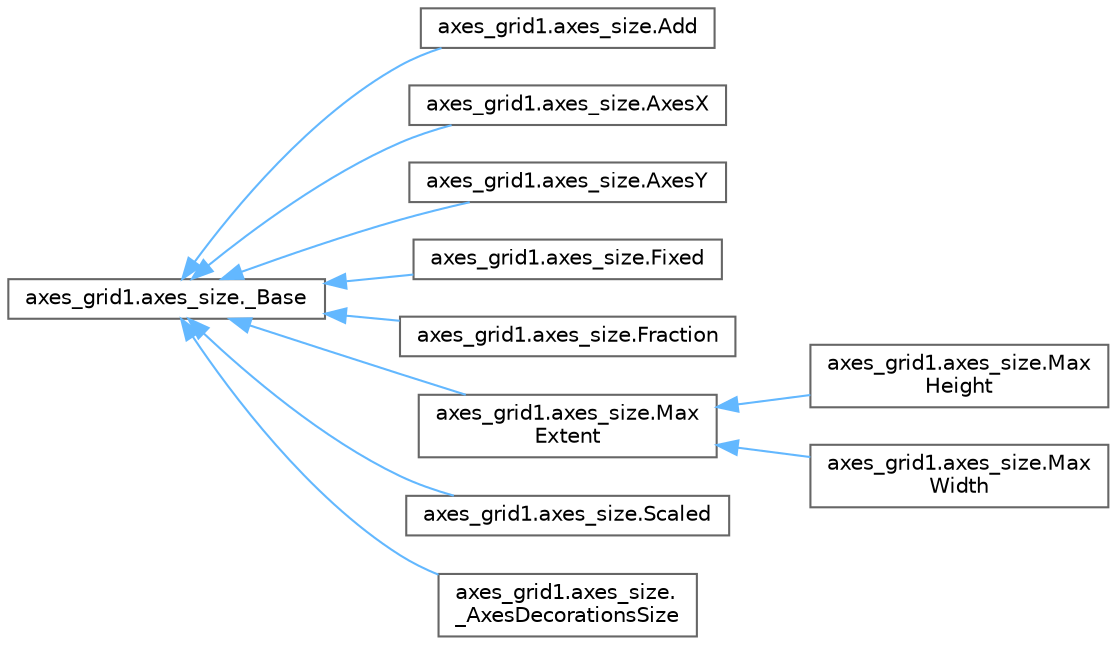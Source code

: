 digraph "Graphical Class Hierarchy"
{
 // LATEX_PDF_SIZE
  bgcolor="transparent";
  edge [fontname=Helvetica,fontsize=10,labelfontname=Helvetica,labelfontsize=10];
  node [fontname=Helvetica,fontsize=10,shape=box,height=0.2,width=0.4];
  rankdir="LR";
  Node0 [id="Node000000",label="axes_grid1.axes_size._Base",height=0.2,width=0.4,color="grey40", fillcolor="white", style="filled",URL="$d6/df6/classaxes__grid1_1_1axes__size_1_1__Base.html",tooltip=" "];
  Node0 -> Node1 [id="edge3245_Node000000_Node000001",dir="back",color="steelblue1",style="solid",tooltip=" "];
  Node1 [id="Node000001",label="axes_grid1.axes_size.Add",height=0.2,width=0.4,color="grey40", fillcolor="white", style="filled",URL="$dc/d09/classaxes__grid1_1_1axes__size_1_1Add.html",tooltip=" "];
  Node0 -> Node2 [id="edge3246_Node000000_Node000002",dir="back",color="steelblue1",style="solid",tooltip=" "];
  Node2 [id="Node000002",label="axes_grid1.axes_size.AxesX",height=0.2,width=0.4,color="grey40", fillcolor="white", style="filled",URL="$d7/da9/classaxes__grid1_1_1axes__size_1_1AxesX.html",tooltip=" "];
  Node0 -> Node3 [id="edge3247_Node000000_Node000003",dir="back",color="steelblue1",style="solid",tooltip=" "];
  Node3 [id="Node000003",label="axes_grid1.axes_size.AxesY",height=0.2,width=0.4,color="grey40", fillcolor="white", style="filled",URL="$d6/d15/classaxes__grid1_1_1axes__size_1_1AxesY.html",tooltip=" "];
  Node0 -> Node4 [id="edge3248_Node000000_Node000004",dir="back",color="steelblue1",style="solid",tooltip=" "];
  Node4 [id="Node000004",label="axes_grid1.axes_size.Fixed",height=0.2,width=0.4,color="grey40", fillcolor="white", style="filled",URL="$df/d87/classaxes__grid1_1_1axes__size_1_1Fixed.html",tooltip=" "];
  Node0 -> Node5 [id="edge3249_Node000000_Node000005",dir="back",color="steelblue1",style="solid",tooltip=" "];
  Node5 [id="Node000005",label="axes_grid1.axes_size.Fraction",height=0.2,width=0.4,color="grey40", fillcolor="white", style="filled",URL="$d3/d11/classaxes__grid1_1_1axes__size_1_1Fraction.html",tooltip=" "];
  Node0 -> Node6 [id="edge3250_Node000000_Node000006",dir="back",color="steelblue1",style="solid",tooltip=" "];
  Node6 [id="Node000006",label="axes_grid1.axes_size.Max\lExtent",height=0.2,width=0.4,color="grey40", fillcolor="white", style="filled",URL="$d3/dc9/classaxes__grid1_1_1axes__size_1_1MaxExtent.html",tooltip=" "];
  Node6 -> Node7 [id="edge3251_Node000006_Node000007",dir="back",color="steelblue1",style="solid",tooltip=" "];
  Node7 [id="Node000007",label="axes_grid1.axes_size.Max\lHeight",height=0.2,width=0.4,color="grey40", fillcolor="white", style="filled",URL="$da/d12/classaxes__grid1_1_1axes__size_1_1MaxHeight.html",tooltip=" "];
  Node6 -> Node8 [id="edge3252_Node000006_Node000008",dir="back",color="steelblue1",style="solid",tooltip=" "];
  Node8 [id="Node000008",label="axes_grid1.axes_size.Max\lWidth",height=0.2,width=0.4,color="grey40", fillcolor="white", style="filled",URL="$d9/d53/classaxes__grid1_1_1axes__size_1_1MaxWidth.html",tooltip=" "];
  Node0 -> Node9 [id="edge3253_Node000000_Node000009",dir="back",color="steelblue1",style="solid",tooltip=" "];
  Node9 [id="Node000009",label="axes_grid1.axes_size.Scaled",height=0.2,width=0.4,color="grey40", fillcolor="white", style="filled",URL="$dd/daa/classaxes__grid1_1_1axes__size_1_1Scaled.html",tooltip=" "];
  Node0 -> Node10 [id="edge3254_Node000000_Node000010",dir="back",color="steelblue1",style="solid",tooltip=" "];
  Node10 [id="Node000010",label="axes_grid1.axes_size.\l_AxesDecorationsSize",height=0.2,width=0.4,color="grey40", fillcolor="white", style="filled",URL="$df/d45/classaxes__grid1_1_1axes__size_1_1__AxesDecorationsSize.html",tooltip=" "];
}
